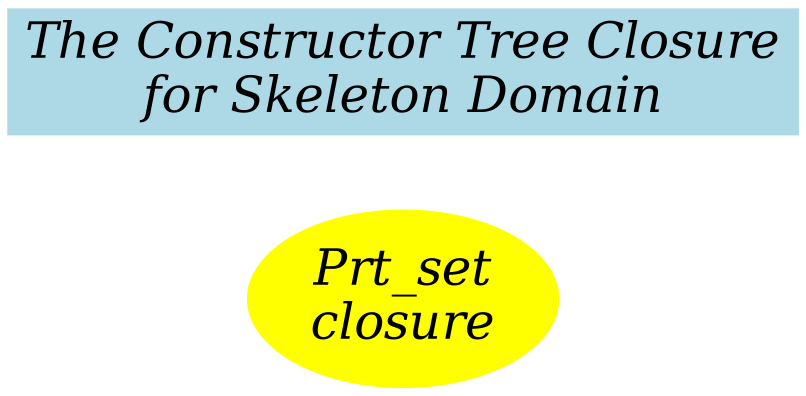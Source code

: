 digraph prototype_closure {
  size="14,14";
  node [color=yellow, style=filled, fontsize=24, fontname="Palatino-Italic", fontcolor=black];
  edge [fontname = "Bitstream Vera Sans" fontsize = 12 arrowsize="0.7" dir = down];

  Title [label = "The Constructor Tree Closure\nfor Skeleton Domain" shape="record" color=lightblue, style=filled];
  Title -> "Prt_set\nclosure" [style="invis"];

   }
